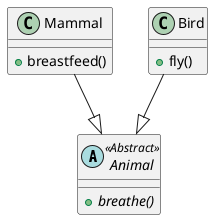 @startuml
abstract class Animal <<Abstract>> {
+{abstract}breathe()
}

class Mammal {
+breastfeed()
}

class Bird {
+fly()
}

Mammal --|> Animal
Bird --|> Animal
@enduml